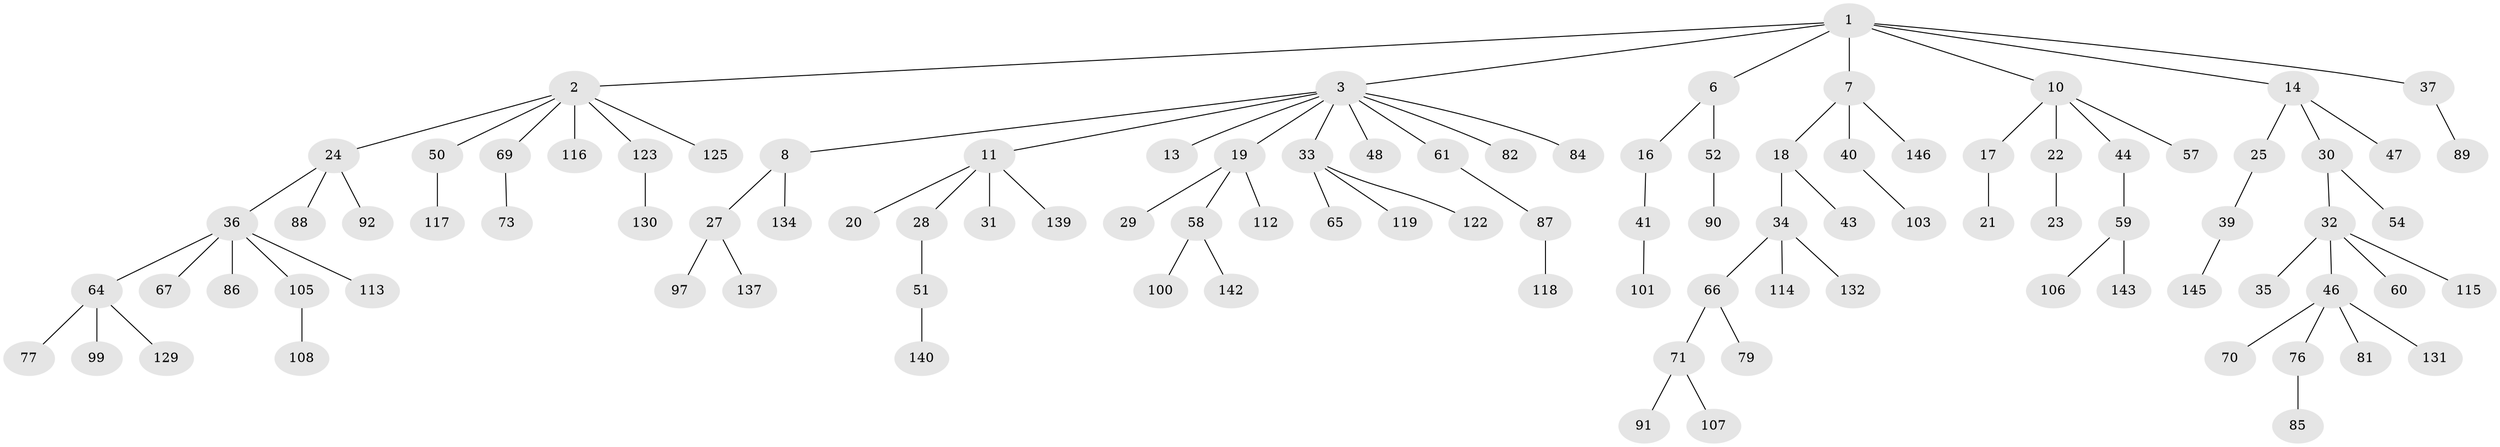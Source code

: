// original degree distribution, {6: 0.02054794520547945, 2: 0.2054794520547945, 8: 0.00684931506849315, 7: 0.0136986301369863, 3: 0.136986301369863, 4: 0.0821917808219178, 5: 0.00684931506849315, 1: 0.5273972602739726}
// Generated by graph-tools (version 1.1) at 2025/11/02/27/25 16:11:25]
// undirected, 102 vertices, 101 edges
graph export_dot {
graph [start="1"]
  node [color=gray90,style=filled];
  1 [super="+5"];
  2 [super="+4"];
  3 [super="+9"];
  6 [super="+104"];
  7 [super="+74"];
  8 [super="+80"];
  10 [super="+26"];
  11 [super="+12"];
  13 [super="+72"];
  14 [super="+15"];
  16 [super="+102"];
  17 [super="+42"];
  18 [super="+121"];
  19 [super="+111"];
  20 [super="+110"];
  21 [super="+62"];
  22;
  23 [super="+128"];
  24 [super="+45"];
  25;
  27 [super="+55"];
  28;
  29;
  30;
  31;
  32 [super="+95"];
  33 [super="+49"];
  34 [super="+38"];
  35 [super="+83"];
  36 [super="+63"];
  37;
  39 [super="+68"];
  40 [super="+135"];
  41 [super="+78"];
  43 [super="+144"];
  44;
  46 [super="+94"];
  47 [super="+53"];
  48;
  50;
  51 [super="+56"];
  52 [super="+127"];
  54;
  57;
  58 [super="+75"];
  59 [super="+141"];
  60;
  61 [super="+120"];
  64 [super="+124"];
  65;
  66 [super="+98"];
  67;
  69 [super="+136"];
  70;
  71;
  73 [super="+126"];
  76;
  77;
  79;
  81;
  82 [super="+96"];
  84;
  85;
  86;
  87 [super="+138"];
  88;
  89 [super="+93"];
  90;
  91;
  92 [super="+109"];
  97;
  99;
  100;
  101;
  103;
  105;
  106;
  107;
  108;
  112;
  113;
  114;
  115;
  116;
  117;
  118;
  119;
  122;
  123 [super="+133"];
  125;
  129;
  130;
  131;
  132;
  134;
  137;
  139;
  140;
  142;
  143;
  145;
  146;
  1 -- 2;
  1 -- 3;
  1 -- 7;
  1 -- 10;
  1 -- 14;
  1 -- 37;
  1 -- 6;
  2 -- 50;
  2 -- 116;
  2 -- 69;
  2 -- 24;
  2 -- 123;
  2 -- 125;
  3 -- 8;
  3 -- 11;
  3 -- 13;
  3 -- 48;
  3 -- 61;
  3 -- 84;
  3 -- 19;
  3 -- 33;
  3 -- 82;
  6 -- 16;
  6 -- 52;
  7 -- 18;
  7 -- 40;
  7 -- 146;
  8 -- 27;
  8 -- 134;
  10 -- 17;
  10 -- 22;
  10 -- 57;
  10 -- 44;
  11 -- 20;
  11 -- 139;
  11 -- 28;
  11 -- 31;
  14 -- 25;
  14 -- 47;
  14 -- 30;
  16 -- 41;
  17 -- 21;
  18 -- 34;
  18 -- 43;
  19 -- 29;
  19 -- 58;
  19 -- 112;
  22 -- 23;
  24 -- 36;
  24 -- 92;
  24 -- 88;
  25 -- 39;
  27 -- 137;
  27 -- 97;
  28 -- 51;
  30 -- 32;
  30 -- 54;
  32 -- 35;
  32 -- 46;
  32 -- 60;
  32 -- 115;
  33 -- 119;
  33 -- 65;
  33 -- 122;
  34 -- 66;
  34 -- 132;
  34 -- 114;
  36 -- 64;
  36 -- 67;
  36 -- 86;
  36 -- 105;
  36 -- 113;
  37 -- 89;
  39 -- 145;
  40 -- 103;
  41 -- 101;
  44 -- 59;
  46 -- 70;
  46 -- 76;
  46 -- 81;
  46 -- 131;
  50 -- 117;
  51 -- 140;
  52 -- 90;
  58 -- 100;
  58 -- 142;
  59 -- 106;
  59 -- 143;
  61 -- 87;
  64 -- 77;
  64 -- 99;
  64 -- 129;
  66 -- 71;
  66 -- 79;
  69 -- 73;
  71 -- 91;
  71 -- 107;
  76 -- 85;
  87 -- 118;
  105 -- 108;
  123 -- 130;
}
